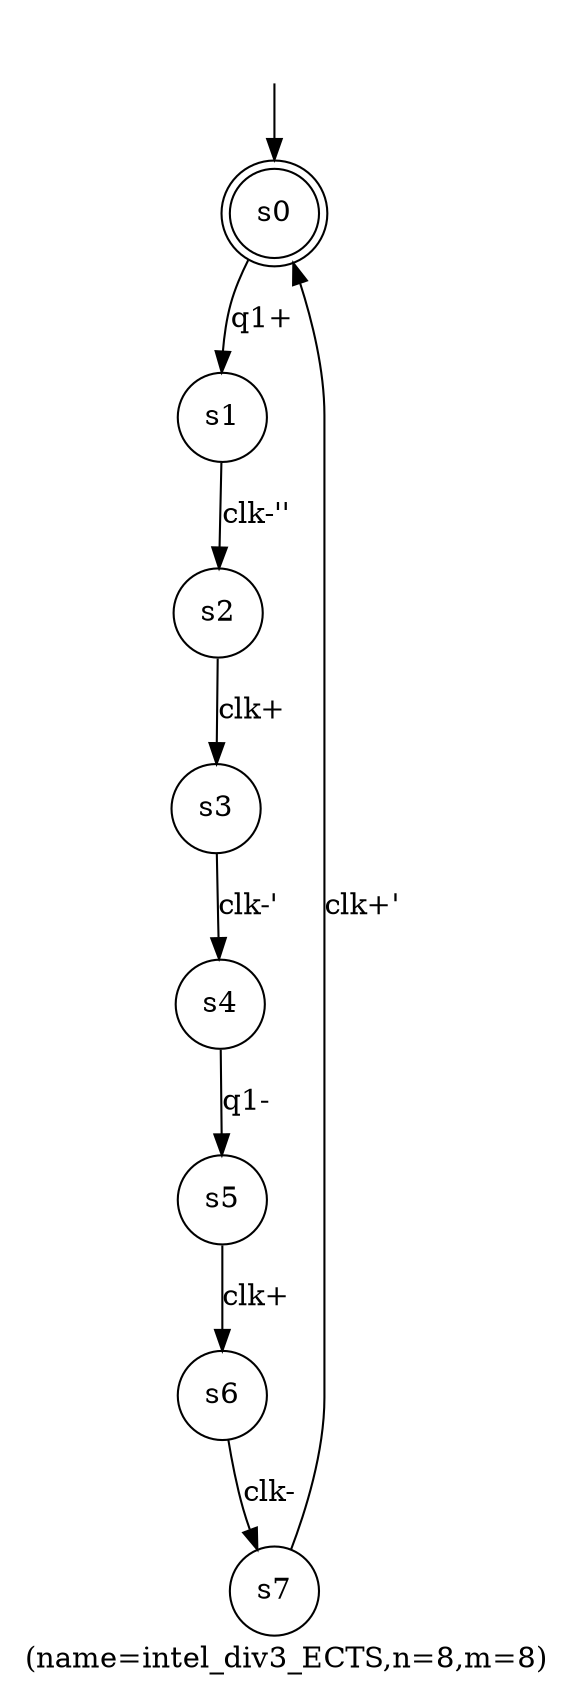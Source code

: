digraph intel_div3_ECTS{
	label="(name=intel_div3_ECTS,n=8,m=8)";
	_nil [style = "invis"];
	node [shape = doublecircle]; s0;
	node [shape = circle];
	_nil -> s0;
	s0->s1[label="q1+"];
	s5->s6[label="clk+"];
	s2->s3[label="clk+"];
	s6->s7[label="clk-"];
	s4->s5[label="q1-"];
	s7->s0[label="clk+'"];
	s3->s4[label="clk-'"];
	s1->s2[label="clk-''"];
}
